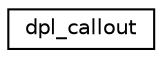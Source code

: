 digraph "Graphical Class Hierarchy"
{
 // LATEX_PDF_SIZE
  edge [fontname="Helvetica",fontsize="10",labelfontname="Helvetica",labelfontsize="10"];
  node [fontname="Helvetica",fontsize="10",shape=record];
  rankdir="LR";
  Node0 [label="dpl_callout",height=0.2,width=0.4,color="black", fillcolor="white", style="filled",URL="$structdpl__callout.html",tooltip="dpl callout wrapper"];
}
